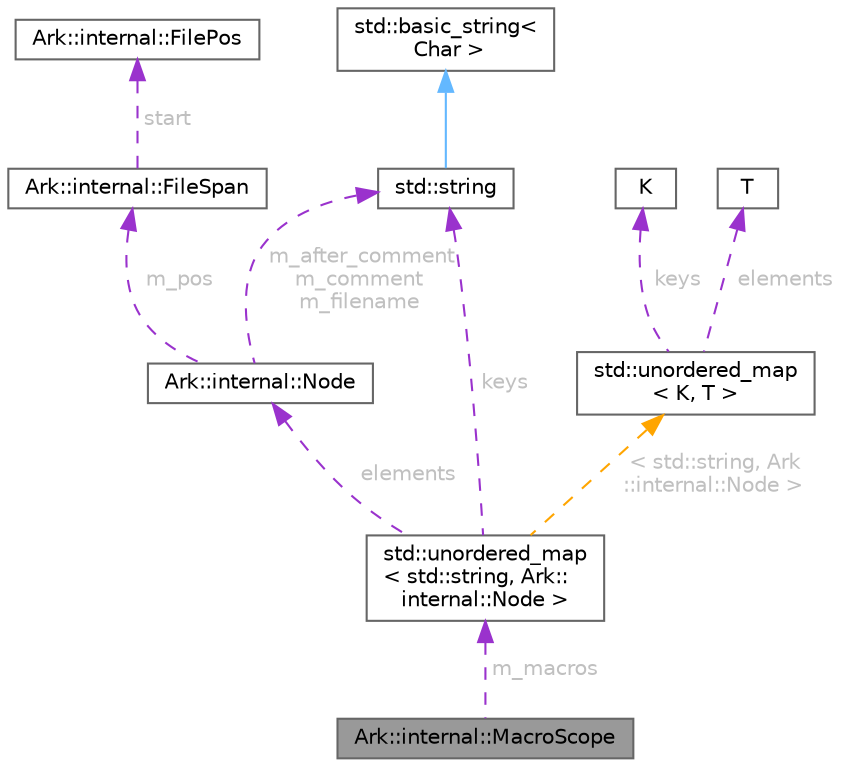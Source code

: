 digraph "Ark::internal::MacroScope"
{
 // INTERACTIVE_SVG=YES
 // LATEX_PDF_SIZE
  bgcolor="transparent";
  edge [fontname=Helvetica,fontsize=10,labelfontname=Helvetica,labelfontsize=10];
  node [fontname=Helvetica,fontsize=10,shape=box,height=0.2,width=0.4];
  Node1 [id="Node000001",label="Ark::internal::MacroScope",height=0.2,width=0.4,color="gray40", fillcolor="grey60", style="filled", fontcolor="black",tooltip=" "];
  Node2 -> Node1 [id="edge1_Node000001_Node000002",dir="back",color="darkorchid3",style="dashed",tooltip=" ",label=" m_macros",fontcolor="grey" ];
  Node2 [id="Node000002",label="std::unordered_map\l\< std::string, Ark::\linternal::Node \>",height=0.2,width=0.4,color="gray40", fillcolor="white", style="filled",tooltip=" "];
  Node3 -> Node2 [id="edge2_Node000002_Node000003",dir="back",color="darkorchid3",style="dashed",tooltip=" ",label=" keys",fontcolor="grey" ];
  Node3 [id="Node000003",label="std::string",height=0.2,width=0.4,color="gray40", fillcolor="white", style="filled",tooltip=" "];
  Node4 -> Node3 [id="edge3_Node000003_Node000004",dir="back",color="steelblue1",style="solid",tooltip=" "];
  Node4 [id="Node000004",label="std::basic_string\<\l Char \>",height=0.2,width=0.4,color="gray40", fillcolor="white", style="filled",tooltip=" "];
  Node5 -> Node2 [id="edge4_Node000002_Node000005",dir="back",color="darkorchid3",style="dashed",tooltip=" ",label=" elements",fontcolor="grey" ];
  Node5 [id="Node000005",label="Ark::internal::Node",height=0.2,width=0.4,color="gray40", fillcolor="white", style="filled",URL="$dc/d9e/classArk_1_1internal_1_1Node.html",tooltip="A node of an Abstract Syntax Tree for ArkScript."];
  Node6 -> Node5 [id="edge5_Node000005_Node000006",dir="back",color="darkorchid3",style="dashed",tooltip=" ",label=" m_pos",fontcolor="grey" ];
  Node6 [id="Node000006",label="Ark::internal::FileSpan",height=0.2,width=0.4,color="gray40", fillcolor="white", style="filled",URL="$dc/dda/structArk_1_1internal_1_1FileSpan.html",tooltip="Describes a span for a node/atom in a file, its start position and end position."];
  Node7 -> Node6 [id="edge6_Node000006_Node000007",dir="back",color="darkorchid3",style="dashed",tooltip=" ",label=" start",fontcolor="grey" ];
  Node7 [id="Node000007",label="Ark::internal::FilePos",height=0.2,width=0.4,color="gray40", fillcolor="white", style="filled",URL="$d7/df6/structArk_1_1internal_1_1FilePos.html",tooltip=" "];
  Node3 -> Node5 [id="edge7_Node000005_Node000003",dir="back",color="darkorchid3",style="dashed",tooltip=" ",label=" m_after_comment\nm_comment\nm_filename",fontcolor="grey" ];
  Node8 -> Node2 [id="edge8_Node000002_Node000008",dir="back",color="orange",style="dashed",tooltip=" ",label=" \< std::string, Ark\l::internal::Node \>",fontcolor="grey" ];
  Node8 [id="Node000008",label="std::unordered_map\l\< K, T \>",height=0.2,width=0.4,color="gray40", fillcolor="white", style="filled",tooltip=" "];
  Node9 -> Node8 [id="edge9_Node000008_Node000009",dir="back",color="darkorchid3",style="dashed",tooltip=" ",label=" keys",fontcolor="grey" ];
  Node9 [id="Node000009",label="K",height=0.2,width=0.4,color="gray40", fillcolor="white", style="filled",tooltip=" "];
  Node10 -> Node8 [id="edge10_Node000008_Node000010",dir="back",color="darkorchid3",style="dashed",tooltip=" ",label=" elements",fontcolor="grey" ];
  Node10 [id="Node000010",label="T",height=0.2,width=0.4,color="gray40", fillcolor="white", style="filled",tooltip=" "];
}
